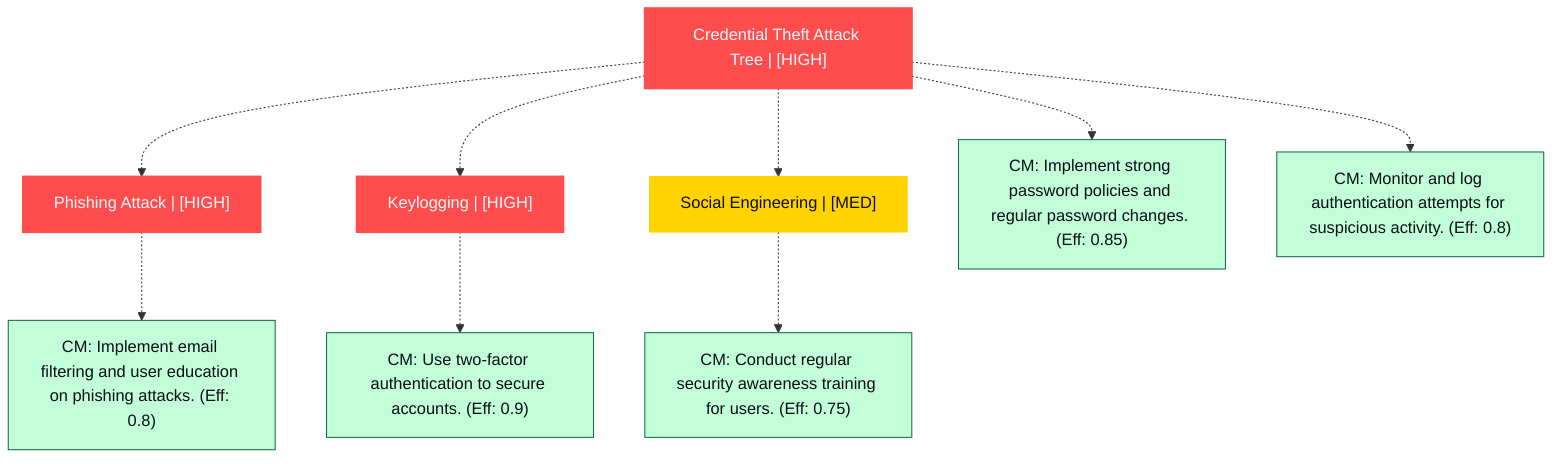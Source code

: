 graph TB
  node_01K648985GHCR2QC1PYBS9PMMB["Credential Theft Attack Tree | [HIGH]"]:::highRisk
  node_01K648985GHCR2QC1PYBS9PMMB-1["Phishing Attack | [HIGH]"]:::highRisk
  node_01K648985GHCR2QC1PYBS9PMMB-1_cm_0["CM: Implement email filtering and user education on phishing attacks. (Eff: 0.8)"]:::countermeasure
  node_01K648985GHCR2QC1PYBS9PMMB-2["Keylogging | [HIGH]"]:::highRisk
  node_01K648985GHCR2QC1PYBS9PMMB-2_cm_0["CM: Use two-factor authentication to secure accounts. (Eff: 0.9)"]:::countermeasure
  node_01K648985GHCR2QC1PYBS9PMMB-3["Social Engineering | [MED]"]:::mediumRisk
  node_01K648985GHCR2QC1PYBS9PMMB-3_cm_0["CM: Conduct regular security awareness training for users. (Eff: 0.75)"]:::countermeasure
  node_01K648985GHCR2QC1PYBS9PMMB_cm_0["CM: Implement strong password policies and regular password changes. (Eff: 0.85)"]:::countermeasure
  node_01K648985GHCR2QC1PYBS9PMMB_cm_1["CM: Monitor and log authentication attempts for suspicious activity. (Eff: 0.8)"]:::countermeasure

  node_01K648985GHCR2QC1PYBS9PMMB -.-> node_01K648985GHCR2QC1PYBS9PMMB-1
  node_01K648985GHCR2QC1PYBS9PMMB-1 -.-> node_01K648985GHCR2QC1PYBS9PMMB-1_cm_0
  node_01K648985GHCR2QC1PYBS9PMMB -.-> node_01K648985GHCR2QC1PYBS9PMMB-2
  node_01K648985GHCR2QC1PYBS9PMMB-2 -.-> node_01K648985GHCR2QC1PYBS9PMMB-2_cm_0
  node_01K648985GHCR2QC1PYBS9PMMB -.-> node_01K648985GHCR2QC1PYBS9PMMB-3
  node_01K648985GHCR2QC1PYBS9PMMB-3 -.-> node_01K648985GHCR2QC1PYBS9PMMB-3_cm_0
  node_01K648985GHCR2QC1PYBS9PMMB -.-> node_01K648985GHCR2QC1PYBS9PMMB_cm_0
  node_01K648985GHCR2QC1PYBS9PMMB -.-> node_01K648985GHCR2QC1PYBS9PMMB_cm_1

  classDef andNode fill:#FF4C4C,stroke:#FF4C4C,stroke-width:2px,color:#F5F7FA
  classDef orNode fill:#36FF8F,stroke:#36FF8F,stroke-width:2px,color:#0B0D17
  classDef leafNode fill:#29ABE2,stroke:#29ABE2,stroke-width:2px,color:#F5F7FA
  classDef highRisk fill:#FF4C4C,color:#F5F7FA,stroke:#FF4C4C,stroke-width:2px
  classDef mediumRisk fill:#FFD300,stroke:#FFD300,stroke-width:1px,color:#0B0D17
  classDef lowRisk fill:#FFF2B3,stroke:#FFF2B3,stroke-width:1px,color:#0B0D17
  classDef countermeasure fill:#C2FFD8,stroke:#106B49,stroke-width:1px,color:#0B0D17
  classDef reference fill:#A259FF,stroke:#c3a4ff,stroke-width:1px,stroke-dasharray:3 3,color:#F5F7FA
  classDef mitreNode stroke-dasharray:5 5
  classDef note fill:#ffffcc,stroke:#ffcc00,stroke-width:2px,stroke-dasharray:5 5